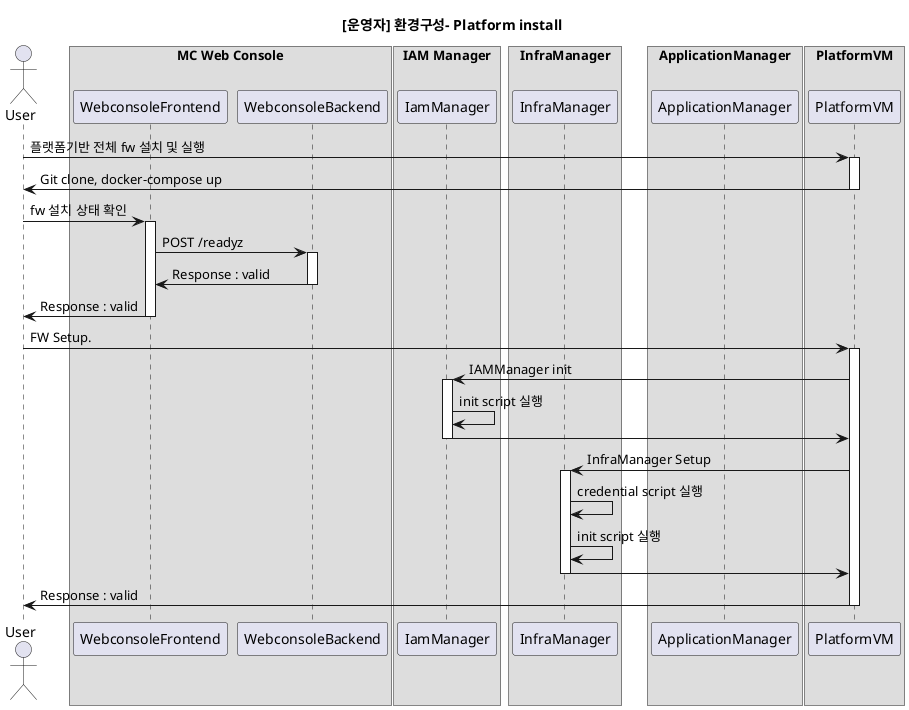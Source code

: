 @startuml

title "[운영자] 환경구성- Platform install"

actor User as EndUser

box "MC Web Console"
participant WebconsoleFrontend
participant WebconsoleBackend
end box

box "IAM Manager"
participant IamManager
end box

box "InfraManager"
participant InfraManager
end box

box "ApplicationManager"
participant ApplicationManager
end box

box "PlatformVM"
participant PlatformVM
end box

EndUser     -> PlatformVM ++: 플랫폼기반 전체 fw 설치 및 실행
EndUser     <- PlatformVM --: Git clone, docker-compose up

EndUser     -> WebconsoleFrontend ++: fw 설치 상태 확인
    WebconsoleFrontend -> WebconsoleBackend ++: POST /readyz
    WebconsoleFrontend  <- WebconsoleBackend --: Response : valid
EndUser     <- WebconsoleFrontend --: Response : valid

EndUser     -> PlatformVM ++: FW Setup. 
    PlatformVM  -> IamManager ++: IAMManager init 
        IamManager  -> IamManager : init script 실행
    PlatformVM  <- IamManager --:

    PlatformVM  -> InfraManager ++: InfraManager Setup
        InfraManager  -> InfraManager : credential script 실행
        InfraManager  -> InfraManager : init script 실행
    PlatformVM  <- InfraManager --: 
EndUser     <- PlatformVM --: Response : valid


@enduml
